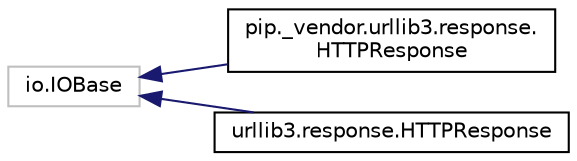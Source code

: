 digraph "Graphical Class Hierarchy"
{
 // LATEX_PDF_SIZE
  edge [fontname="Helvetica",fontsize="10",labelfontname="Helvetica",labelfontsize="10"];
  node [fontname="Helvetica",fontsize="10",shape=record];
  rankdir="LR";
  Node1017 [label="io.IOBase",height=0.2,width=0.4,color="grey75", fillcolor="white", style="filled",tooltip=" "];
  Node1017 -> Node0 [dir="back",color="midnightblue",fontsize="10",style="solid",fontname="Helvetica"];
  Node0 [label="pip._vendor.urllib3.response.\lHTTPResponse",height=0.2,width=0.4,color="black", fillcolor="white", style="filled",URL="$classpip_1_1__vendor_1_1urllib3_1_1response_1_1HTTPResponse.html",tooltip=" "];
  Node1017 -> Node1019 [dir="back",color="midnightblue",fontsize="10",style="solid",fontname="Helvetica"];
  Node1019 [label="urllib3.response.HTTPResponse",height=0.2,width=0.4,color="black", fillcolor="white", style="filled",URL="$classurllib3_1_1response_1_1HTTPResponse.html",tooltip=" "];
}
